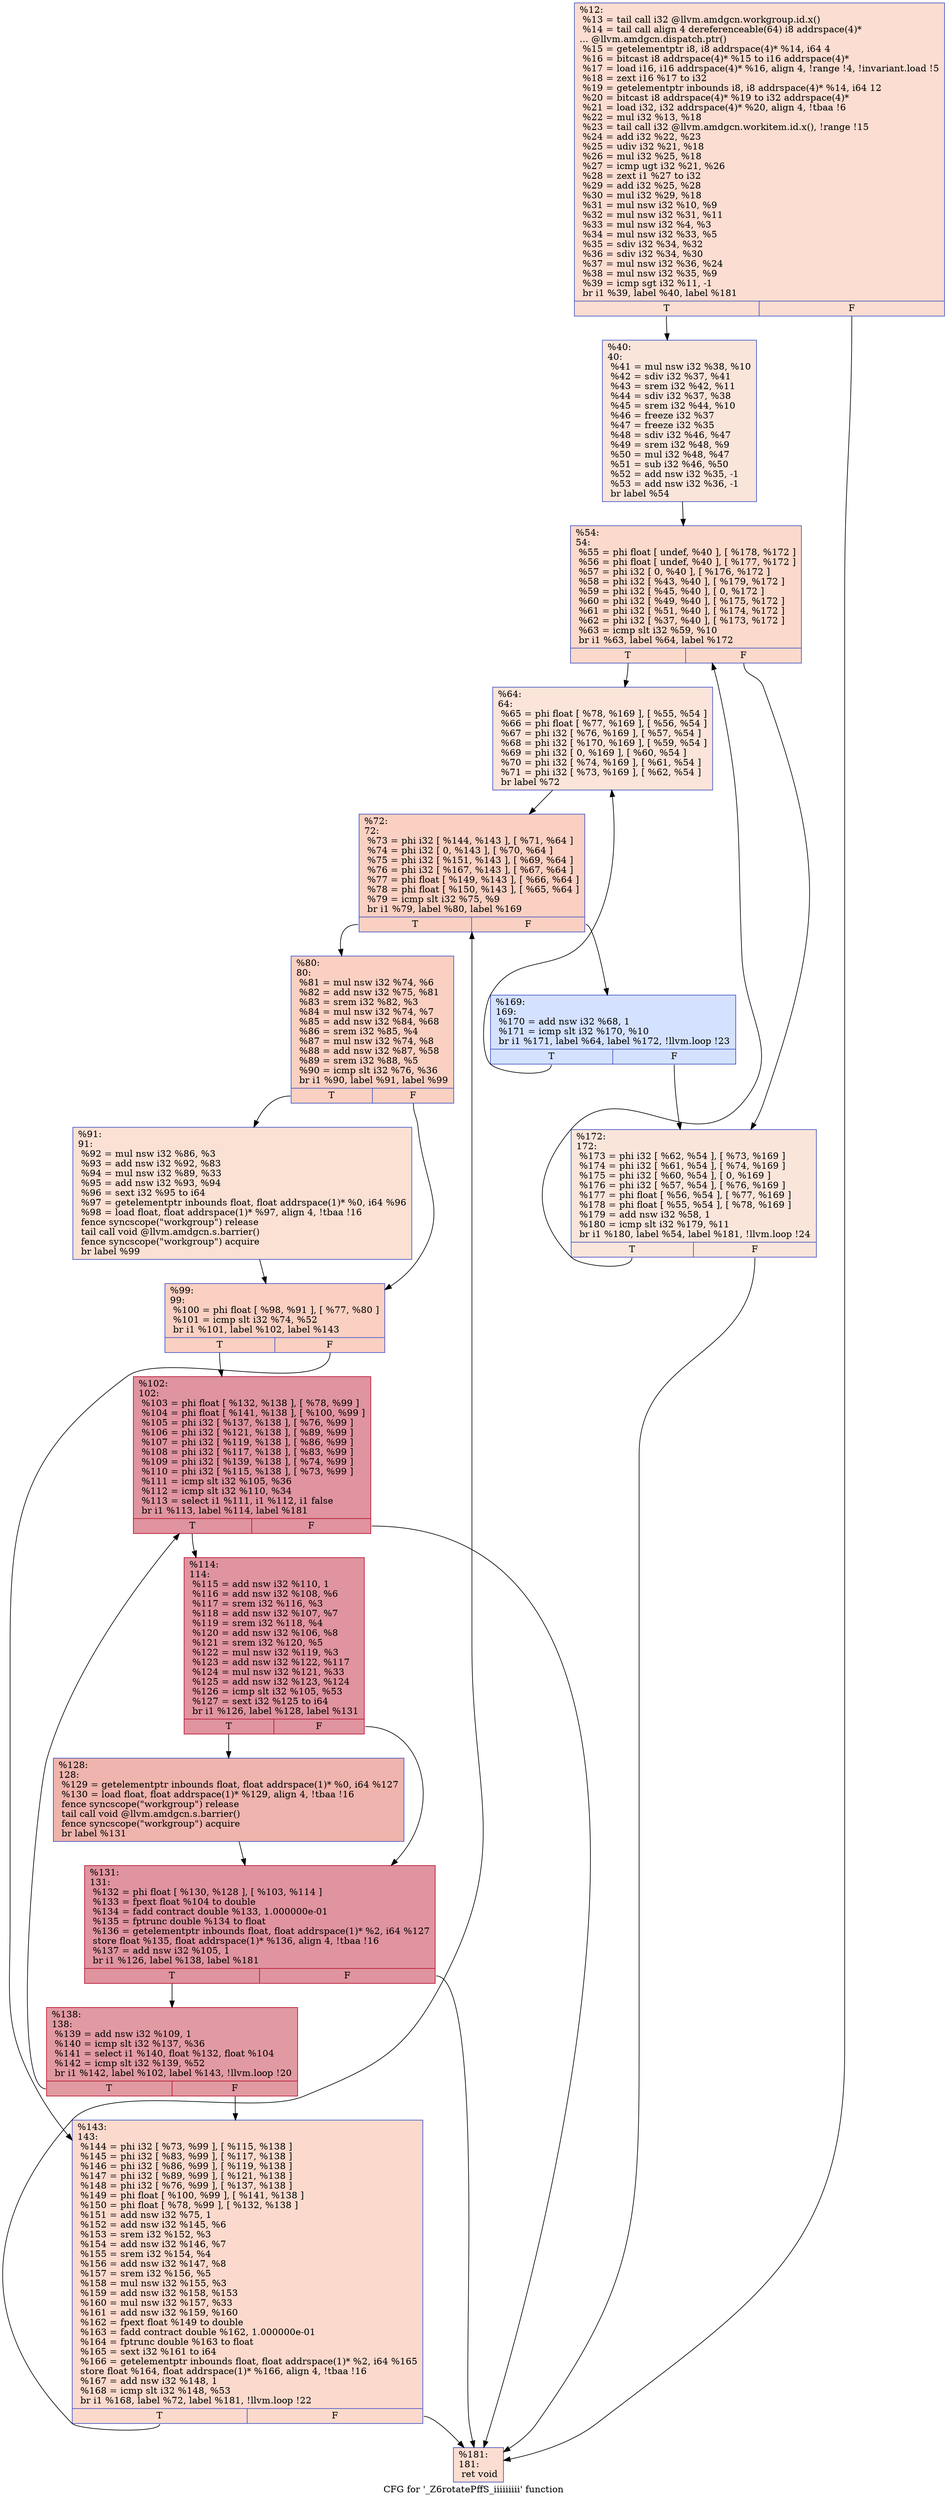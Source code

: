 digraph "CFG for '_Z6rotatePffS_iiiiiiiii' function" {
	label="CFG for '_Z6rotatePffS_iiiiiiiii' function";

	Node0x55f2350 [shape=record,color="#3d50c3ff", style=filled, fillcolor="#f7b39670",label="{%12:\l  %13 = tail call i32 @llvm.amdgcn.workgroup.id.x()\l  %14 = tail call align 4 dereferenceable(64) i8 addrspace(4)*\l... @llvm.amdgcn.dispatch.ptr()\l  %15 = getelementptr i8, i8 addrspace(4)* %14, i64 4\l  %16 = bitcast i8 addrspace(4)* %15 to i16 addrspace(4)*\l  %17 = load i16, i16 addrspace(4)* %16, align 4, !range !4, !invariant.load !5\l  %18 = zext i16 %17 to i32\l  %19 = getelementptr inbounds i8, i8 addrspace(4)* %14, i64 12\l  %20 = bitcast i8 addrspace(4)* %19 to i32 addrspace(4)*\l  %21 = load i32, i32 addrspace(4)* %20, align 4, !tbaa !6\l  %22 = mul i32 %13, %18\l  %23 = tail call i32 @llvm.amdgcn.workitem.id.x(), !range !15\l  %24 = add i32 %22, %23\l  %25 = udiv i32 %21, %18\l  %26 = mul i32 %25, %18\l  %27 = icmp ugt i32 %21, %26\l  %28 = zext i1 %27 to i32\l  %29 = add i32 %25, %28\l  %30 = mul i32 %29, %18\l  %31 = mul nsw i32 %10, %9\l  %32 = mul nsw i32 %31, %11\l  %33 = mul nsw i32 %4, %3\l  %34 = mul nsw i32 %33, %5\l  %35 = sdiv i32 %34, %32\l  %36 = sdiv i32 %34, %30\l  %37 = mul nsw i32 %36, %24\l  %38 = mul nsw i32 %35, %9\l  %39 = icmp sgt i32 %11, -1\l  br i1 %39, label %40, label %181\l|{<s0>T|<s1>F}}"];
	Node0x55f2350:s0 -> Node0x55f3b70;
	Node0x55f2350:s1 -> Node0x55f5ae0;
	Node0x55f3b70 [shape=record,color="#3d50c3ff", style=filled, fillcolor="#f4c5ad70",label="{%40:\l40:                                               \l  %41 = mul nsw i32 %38, %10\l  %42 = sdiv i32 %37, %41\l  %43 = srem i32 %42, %11\l  %44 = sdiv i32 %37, %38\l  %45 = srem i32 %44, %10\l  %46 = freeze i32 %37\l  %47 = freeze i32 %35\l  %48 = sdiv i32 %46, %47\l  %49 = srem i32 %48, %9\l  %50 = mul i32 %48, %47\l  %51 = sub i32 %46, %50\l  %52 = add nsw i32 %35, -1\l  %53 = add nsw i32 %36, -1\l  br label %54\l}"];
	Node0x55f3b70 -> Node0x55f6330;
	Node0x55f6330 [shape=record,color="#3d50c3ff", style=filled, fillcolor="#f7a88970",label="{%54:\l54:                                               \l  %55 = phi float [ undef, %40 ], [ %178, %172 ]\l  %56 = phi float [ undef, %40 ], [ %177, %172 ]\l  %57 = phi i32 [ 0, %40 ], [ %176, %172 ]\l  %58 = phi i32 [ %43, %40 ], [ %179, %172 ]\l  %59 = phi i32 [ %45, %40 ], [ 0, %172 ]\l  %60 = phi i32 [ %49, %40 ], [ %175, %172 ]\l  %61 = phi i32 [ %51, %40 ], [ %174, %172 ]\l  %62 = phi i32 [ %37, %40 ], [ %173, %172 ]\l  %63 = icmp slt i32 %59, %10\l  br i1 %63, label %64, label %172\l|{<s0>T|<s1>F}}"];
	Node0x55f6330:s0 -> Node0x55f7170;
	Node0x55f6330:s1 -> Node0x55f6800;
	Node0x55f7170 [shape=record,color="#3d50c3ff", style=filled, fillcolor="#f5c1a970",label="{%64:\l64:                                               \l  %65 = phi float [ %78, %169 ], [ %55, %54 ]\l  %66 = phi float [ %77, %169 ], [ %56, %54 ]\l  %67 = phi i32 [ %76, %169 ], [ %57, %54 ]\l  %68 = phi i32 [ %170, %169 ], [ %59, %54 ]\l  %69 = phi i32 [ 0, %169 ], [ %60, %54 ]\l  %70 = phi i32 [ %74, %169 ], [ %61, %54 ]\l  %71 = phi i32 [ %73, %169 ], [ %62, %54 ]\l  br label %72\l}"];
	Node0x55f7170 -> Node0x55f7ca0;
	Node0x55f7ca0 [shape=record,color="#3d50c3ff", style=filled, fillcolor="#f3947570",label="{%72:\l72:                                               \l  %73 = phi i32 [ %144, %143 ], [ %71, %64 ]\l  %74 = phi i32 [ 0, %143 ], [ %70, %64 ]\l  %75 = phi i32 [ %151, %143 ], [ %69, %64 ]\l  %76 = phi i32 [ %167, %143 ], [ %67, %64 ]\l  %77 = phi float [ %149, %143 ], [ %66, %64 ]\l  %78 = phi float [ %150, %143 ], [ %65, %64 ]\l  %79 = icmp slt i32 %75, %9\l  br i1 %79, label %80, label %169\l|{<s0>T|<s1>F}}"];
	Node0x55f7ca0:s0 -> Node0x55f8310;
	Node0x55f7ca0:s1 -> Node0x55f5570;
	Node0x55f8310 [shape=record,color="#3d50c3ff", style=filled, fillcolor="#f3947570",label="{%80:\l80:                                               \l  %81 = mul nsw i32 %74, %6\l  %82 = add nsw i32 %75, %81\l  %83 = srem i32 %82, %3\l  %84 = mul nsw i32 %74, %7\l  %85 = add nsw i32 %84, %68\l  %86 = srem i32 %85, %4\l  %87 = mul nsw i32 %74, %8\l  %88 = add nsw i32 %87, %58\l  %89 = srem i32 %88, %5\l  %90 = icmp slt i32 %76, %36\l  br i1 %90, label %91, label %99\l|{<s0>T|<s1>F}}"];
	Node0x55f8310:s0 -> Node0x55f89b0;
	Node0x55f8310:s1 -> Node0x55f8a00;
	Node0x55f89b0 [shape=record,color="#3d50c3ff", style=filled, fillcolor="#f7b99e70",label="{%91:\l91:                                               \l  %92 = mul nsw i32 %86, %3\l  %93 = add nsw i32 %92, %83\l  %94 = mul nsw i32 %89, %33\l  %95 = add nsw i32 %93, %94\l  %96 = sext i32 %95 to i64\l  %97 = getelementptr inbounds float, float addrspace(1)* %0, i64 %96\l  %98 = load float, float addrspace(1)* %97, align 4, !tbaa !16\l  fence syncscope(\"workgroup\") release\l  tail call void @llvm.amdgcn.s.barrier()\l  fence syncscope(\"workgroup\") acquire\l  br label %99\l}"];
	Node0x55f89b0 -> Node0x55f8a00;
	Node0x55f8a00 [shape=record,color="#3d50c3ff", style=filled, fillcolor="#f3947570",label="{%99:\l99:                                               \l  %100 = phi float [ %98, %91 ], [ %77, %80 ]\l  %101 = icmp slt i32 %74, %52\l  br i1 %101, label %102, label %143\l|{<s0>T|<s1>F}}"];
	Node0x55f8a00:s0 -> Node0x55f9480;
	Node0x55f8a00:s1 -> Node0x55f7dd0;
	Node0x55f9480 [shape=record,color="#b70d28ff", style=filled, fillcolor="#b70d2870",label="{%102:\l102:                                              \l  %103 = phi float [ %132, %138 ], [ %78, %99 ]\l  %104 = phi float [ %141, %138 ], [ %100, %99 ]\l  %105 = phi i32 [ %137, %138 ], [ %76, %99 ]\l  %106 = phi i32 [ %121, %138 ], [ %89, %99 ]\l  %107 = phi i32 [ %119, %138 ], [ %86, %99 ]\l  %108 = phi i32 [ %117, %138 ], [ %83, %99 ]\l  %109 = phi i32 [ %139, %138 ], [ %74, %99 ]\l  %110 = phi i32 [ %115, %138 ], [ %73, %99 ]\l  %111 = icmp slt i32 %105, %36\l  %112 = icmp slt i32 %110, %34\l  %113 = select i1 %111, i1 %112, i1 false\l  br i1 %113, label %114, label %181\l|{<s0>T|<s1>F}}"];
	Node0x55f9480:s0 -> Node0x55fa0a0;
	Node0x55f9480:s1 -> Node0x55f5ae0;
	Node0x55fa0a0 [shape=record,color="#b70d28ff", style=filled, fillcolor="#b70d2870",label="{%114:\l114:                                              \l  %115 = add nsw i32 %110, 1\l  %116 = add nsw i32 %108, %6\l  %117 = srem i32 %116, %3\l  %118 = add nsw i32 %107, %7\l  %119 = srem i32 %118, %4\l  %120 = add nsw i32 %106, %8\l  %121 = srem i32 %120, %5\l  %122 = mul nsw i32 %119, %3\l  %123 = add nsw i32 %122, %117\l  %124 = mul nsw i32 %121, %33\l  %125 = add nsw i32 %123, %124\l  %126 = icmp slt i32 %105, %53\l  %127 = sext i32 %125 to i64\l  br i1 %126, label %128, label %131\l|{<s0>T|<s1>F}}"];
	Node0x55fa0a0:s0 -> Node0x55fa940;
	Node0x55fa0a0:s1 -> Node0x55fa990;
	Node0x55fa940 [shape=record,color="#3d50c3ff", style=filled, fillcolor="#d8564670",label="{%128:\l128:                                              \l  %129 = getelementptr inbounds float, float addrspace(1)* %0, i64 %127\l  %130 = load float, float addrspace(1)* %129, align 4, !tbaa !16\l  fence syncscope(\"workgroup\") release\l  tail call void @llvm.amdgcn.s.barrier()\l  fence syncscope(\"workgroup\") acquire\l  br label %131\l}"];
	Node0x55fa940 -> Node0x55fa990;
	Node0x55fa990 [shape=record,color="#b70d28ff", style=filled, fillcolor="#b70d2870",label="{%131:\l131:                                              \l  %132 = phi float [ %130, %128 ], [ %103, %114 ]\l  %133 = fpext float %104 to double\l  %134 = fadd contract double %133, 1.000000e-01\l  %135 = fptrunc double %134 to float\l  %136 = getelementptr inbounds float, float addrspace(1)* %2, i64 %127\l  store float %135, float addrspace(1)* %136, align 4, !tbaa !16\l  %137 = add nsw i32 %105, 1\l  br i1 %126, label %138, label %181\l|{<s0>T|<s1>F}}"];
	Node0x55fa990:s0 -> Node0x55f9580;
	Node0x55fa990:s1 -> Node0x55f5ae0;
	Node0x55f9580 [shape=record,color="#b70d28ff", style=filled, fillcolor="#bb1b2c70",label="{%138:\l138:                                              \l  %139 = add nsw i32 %109, 1\l  %140 = icmp slt i32 %137, %36\l  %141 = select i1 %140, float %132, float %104\l  %142 = icmp slt i32 %139, %52\l  br i1 %142, label %102, label %143, !llvm.loop !20\l|{<s0>T|<s1>F}}"];
	Node0x55f9580:s0 -> Node0x55f9480;
	Node0x55f9580:s1 -> Node0x55f7dd0;
	Node0x55f7dd0 [shape=record,color="#3d50c3ff", style=filled, fillcolor="#f7ac8e70",label="{%143:\l143:                                              \l  %144 = phi i32 [ %73, %99 ], [ %115, %138 ]\l  %145 = phi i32 [ %83, %99 ], [ %117, %138 ]\l  %146 = phi i32 [ %86, %99 ], [ %119, %138 ]\l  %147 = phi i32 [ %89, %99 ], [ %121, %138 ]\l  %148 = phi i32 [ %76, %99 ], [ %137, %138 ]\l  %149 = phi float [ %100, %99 ], [ %141, %138 ]\l  %150 = phi float [ %78, %99 ], [ %132, %138 ]\l  %151 = add nsw i32 %75, 1\l  %152 = add nsw i32 %145, %6\l  %153 = srem i32 %152, %3\l  %154 = add nsw i32 %146, %7\l  %155 = srem i32 %154, %4\l  %156 = add nsw i32 %147, %8\l  %157 = srem i32 %156, %5\l  %158 = mul nsw i32 %155, %3\l  %159 = add nsw i32 %158, %153\l  %160 = mul nsw i32 %157, %33\l  %161 = add nsw i32 %159, %160\l  %162 = fpext float %149 to double\l  %163 = fadd contract double %162, 1.000000e-01\l  %164 = fptrunc double %163 to float\l  %165 = sext i32 %161 to i64\l  %166 = getelementptr inbounds float, float addrspace(1)* %2, i64 %165\l  store float %164, float addrspace(1)* %166, align 4, !tbaa !16\l  %167 = add nsw i32 %148, 1\l  %168 = icmp slt i32 %148, %53\l  br i1 %168, label %72, label %181, !llvm.loop !22\l|{<s0>T|<s1>F}}"];
	Node0x55f7dd0:s0 -> Node0x55f7ca0;
	Node0x55f7dd0:s1 -> Node0x55f5ae0;
	Node0x55f5570 [shape=record,color="#3d50c3ff", style=filled, fillcolor="#9ebeff70",label="{%169:\l169:                                              \l  %170 = add nsw i32 %68, 1\l  %171 = icmp slt i32 %170, %10\l  br i1 %171, label %64, label %172, !llvm.loop !23\l|{<s0>T|<s1>F}}"];
	Node0x55f5570:s0 -> Node0x55f7170;
	Node0x55f5570:s1 -> Node0x55f6800;
	Node0x55f6800 [shape=record,color="#3d50c3ff", style=filled, fillcolor="#f4c5ad70",label="{%172:\l172:                                              \l  %173 = phi i32 [ %62, %54 ], [ %73, %169 ]\l  %174 = phi i32 [ %61, %54 ], [ %74, %169 ]\l  %175 = phi i32 [ %60, %54 ], [ 0, %169 ]\l  %176 = phi i32 [ %57, %54 ], [ %76, %169 ]\l  %177 = phi float [ %56, %54 ], [ %77, %169 ]\l  %178 = phi float [ %55, %54 ], [ %78, %169 ]\l  %179 = add nsw i32 %58, 1\l  %180 = icmp slt i32 %179, %11\l  br i1 %180, label %54, label %181, !llvm.loop !24\l|{<s0>T|<s1>F}}"];
	Node0x55f6800:s0 -> Node0x55f6330;
	Node0x55f6800:s1 -> Node0x55f5ae0;
	Node0x55f5ae0 [shape=record,color="#3d50c3ff", style=filled, fillcolor="#f7b39670",label="{%181:\l181:                                              \l  ret void\l}"];
}
